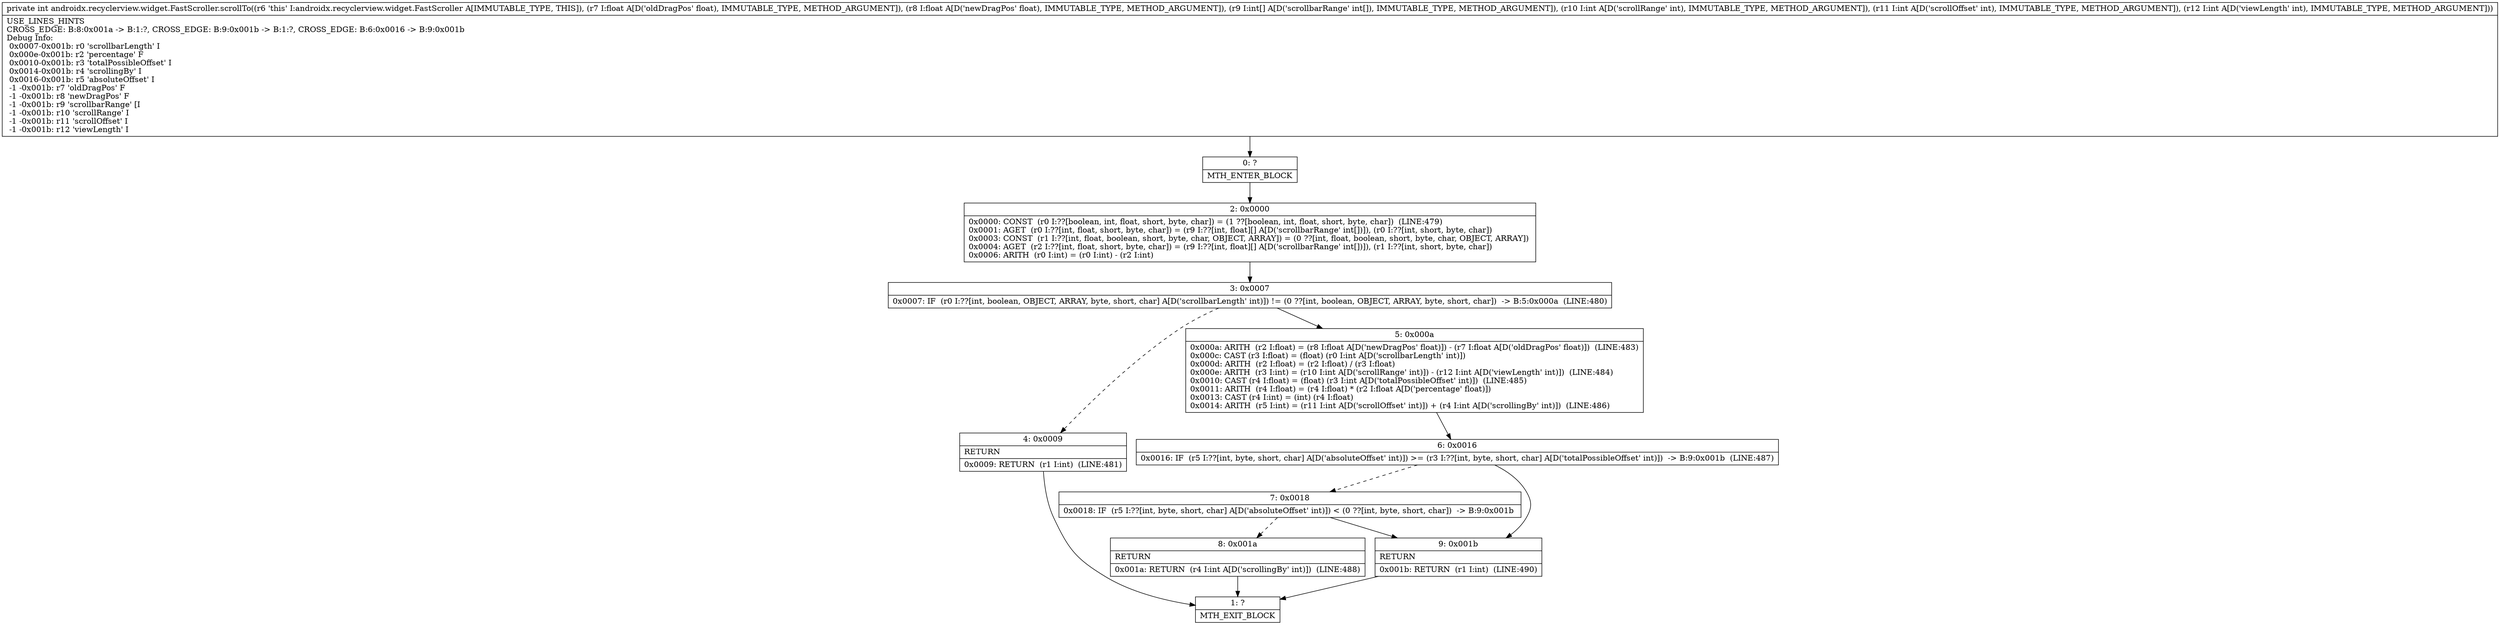 digraph "CFG forandroidx.recyclerview.widget.FastScroller.scrollTo(FF[IIII)I" {
Node_0 [shape=record,label="{0\:\ ?|MTH_ENTER_BLOCK\l}"];
Node_2 [shape=record,label="{2\:\ 0x0000|0x0000: CONST  (r0 I:??[boolean, int, float, short, byte, char]) = (1 ??[boolean, int, float, short, byte, char])  (LINE:479)\l0x0001: AGET  (r0 I:??[int, float, short, byte, char]) = (r9 I:??[int, float][] A[D('scrollbarRange' int[])]), (r0 I:??[int, short, byte, char]) \l0x0003: CONST  (r1 I:??[int, float, boolean, short, byte, char, OBJECT, ARRAY]) = (0 ??[int, float, boolean, short, byte, char, OBJECT, ARRAY]) \l0x0004: AGET  (r2 I:??[int, float, short, byte, char]) = (r9 I:??[int, float][] A[D('scrollbarRange' int[])]), (r1 I:??[int, short, byte, char]) \l0x0006: ARITH  (r0 I:int) = (r0 I:int) \- (r2 I:int) \l}"];
Node_3 [shape=record,label="{3\:\ 0x0007|0x0007: IF  (r0 I:??[int, boolean, OBJECT, ARRAY, byte, short, char] A[D('scrollbarLength' int)]) != (0 ??[int, boolean, OBJECT, ARRAY, byte, short, char])  \-\> B:5:0x000a  (LINE:480)\l}"];
Node_4 [shape=record,label="{4\:\ 0x0009|RETURN\l|0x0009: RETURN  (r1 I:int)  (LINE:481)\l}"];
Node_1 [shape=record,label="{1\:\ ?|MTH_EXIT_BLOCK\l}"];
Node_5 [shape=record,label="{5\:\ 0x000a|0x000a: ARITH  (r2 I:float) = (r8 I:float A[D('newDragPos' float)]) \- (r7 I:float A[D('oldDragPos' float)])  (LINE:483)\l0x000c: CAST (r3 I:float) = (float) (r0 I:int A[D('scrollbarLength' int)]) \l0x000d: ARITH  (r2 I:float) = (r2 I:float) \/ (r3 I:float) \l0x000e: ARITH  (r3 I:int) = (r10 I:int A[D('scrollRange' int)]) \- (r12 I:int A[D('viewLength' int)])  (LINE:484)\l0x0010: CAST (r4 I:float) = (float) (r3 I:int A[D('totalPossibleOffset' int)])  (LINE:485)\l0x0011: ARITH  (r4 I:float) = (r4 I:float) * (r2 I:float A[D('percentage' float)]) \l0x0013: CAST (r4 I:int) = (int) (r4 I:float) \l0x0014: ARITH  (r5 I:int) = (r11 I:int A[D('scrollOffset' int)]) + (r4 I:int A[D('scrollingBy' int)])  (LINE:486)\l}"];
Node_6 [shape=record,label="{6\:\ 0x0016|0x0016: IF  (r5 I:??[int, byte, short, char] A[D('absoluteOffset' int)]) \>= (r3 I:??[int, byte, short, char] A[D('totalPossibleOffset' int)])  \-\> B:9:0x001b  (LINE:487)\l}"];
Node_7 [shape=record,label="{7\:\ 0x0018|0x0018: IF  (r5 I:??[int, byte, short, char] A[D('absoluteOffset' int)]) \< (0 ??[int, byte, short, char])  \-\> B:9:0x001b \l}"];
Node_8 [shape=record,label="{8\:\ 0x001a|RETURN\l|0x001a: RETURN  (r4 I:int A[D('scrollingBy' int)])  (LINE:488)\l}"];
Node_9 [shape=record,label="{9\:\ 0x001b|RETURN\l|0x001b: RETURN  (r1 I:int)  (LINE:490)\l}"];
MethodNode[shape=record,label="{private int androidx.recyclerview.widget.FastScroller.scrollTo((r6 'this' I:androidx.recyclerview.widget.FastScroller A[IMMUTABLE_TYPE, THIS]), (r7 I:float A[D('oldDragPos' float), IMMUTABLE_TYPE, METHOD_ARGUMENT]), (r8 I:float A[D('newDragPos' float), IMMUTABLE_TYPE, METHOD_ARGUMENT]), (r9 I:int[] A[D('scrollbarRange' int[]), IMMUTABLE_TYPE, METHOD_ARGUMENT]), (r10 I:int A[D('scrollRange' int), IMMUTABLE_TYPE, METHOD_ARGUMENT]), (r11 I:int A[D('scrollOffset' int), IMMUTABLE_TYPE, METHOD_ARGUMENT]), (r12 I:int A[D('viewLength' int), IMMUTABLE_TYPE, METHOD_ARGUMENT]))  | USE_LINES_HINTS\lCROSS_EDGE: B:8:0x001a \-\> B:1:?, CROSS_EDGE: B:9:0x001b \-\> B:1:?, CROSS_EDGE: B:6:0x0016 \-\> B:9:0x001b\lDebug Info:\l  0x0007\-0x001b: r0 'scrollbarLength' I\l  0x000e\-0x001b: r2 'percentage' F\l  0x0010\-0x001b: r3 'totalPossibleOffset' I\l  0x0014\-0x001b: r4 'scrollingBy' I\l  0x0016\-0x001b: r5 'absoluteOffset' I\l  \-1 \-0x001b: r7 'oldDragPos' F\l  \-1 \-0x001b: r8 'newDragPos' F\l  \-1 \-0x001b: r9 'scrollbarRange' [I\l  \-1 \-0x001b: r10 'scrollRange' I\l  \-1 \-0x001b: r11 'scrollOffset' I\l  \-1 \-0x001b: r12 'viewLength' I\l}"];
MethodNode -> Node_0;Node_0 -> Node_2;
Node_2 -> Node_3;
Node_3 -> Node_4[style=dashed];
Node_3 -> Node_5;
Node_4 -> Node_1;
Node_5 -> Node_6;
Node_6 -> Node_7[style=dashed];
Node_6 -> Node_9;
Node_7 -> Node_8[style=dashed];
Node_7 -> Node_9;
Node_8 -> Node_1;
Node_9 -> Node_1;
}

